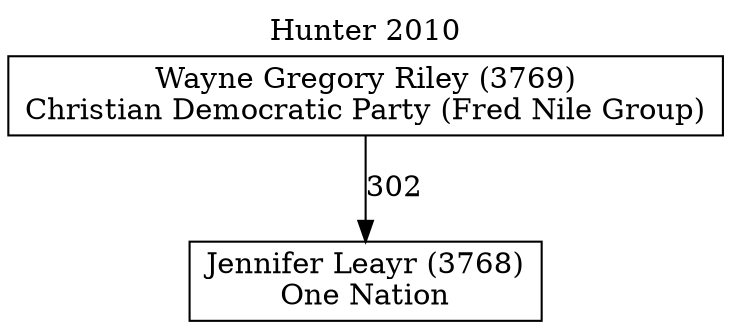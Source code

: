 // House preference flow
digraph "Jennifer Leayr (3768)_Hunter_2010" {
	graph [label="Hunter 2010" labelloc=t mclimit=10]
	node [shape=box]
	"Jennifer Leayr (3768)" [label="Jennifer Leayr (3768)
One Nation"]
	"Wayne Gregory Riley (3769)" [label="Wayne Gregory Riley (3769)
Christian Democratic Party (Fred Nile Group)"]
	"Wayne Gregory Riley (3769)" -> "Jennifer Leayr (3768)" [label=302]
}
